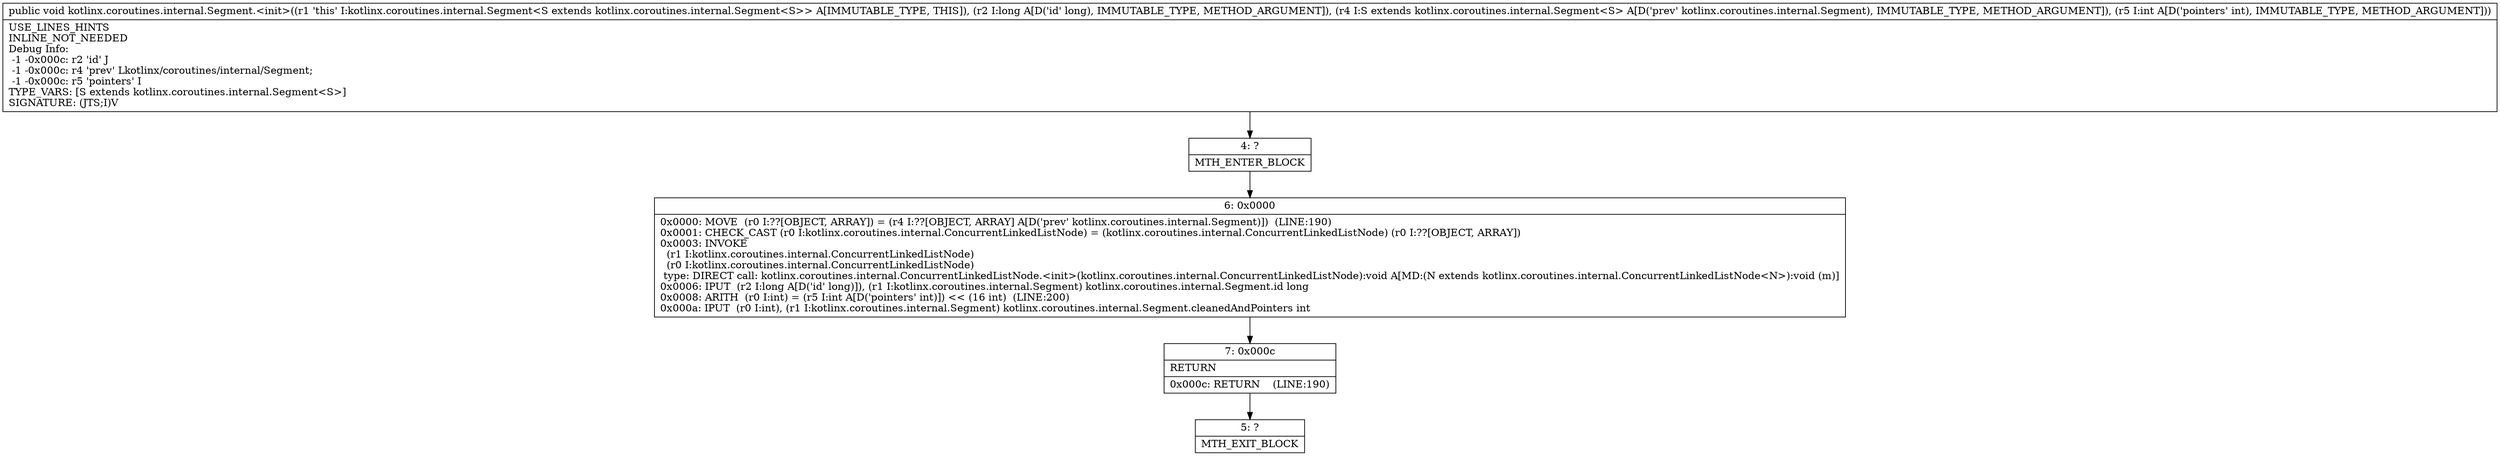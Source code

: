 digraph "CFG forkotlinx.coroutines.internal.Segment.\<init\>(JLkotlinx\/coroutines\/internal\/Segment;I)V" {
Node_4 [shape=record,label="{4\:\ ?|MTH_ENTER_BLOCK\l}"];
Node_6 [shape=record,label="{6\:\ 0x0000|0x0000: MOVE  (r0 I:??[OBJECT, ARRAY]) = (r4 I:??[OBJECT, ARRAY] A[D('prev' kotlinx.coroutines.internal.Segment)])  (LINE:190)\l0x0001: CHECK_CAST (r0 I:kotlinx.coroutines.internal.ConcurrentLinkedListNode) = (kotlinx.coroutines.internal.ConcurrentLinkedListNode) (r0 I:??[OBJECT, ARRAY]) \l0x0003: INVOKE  \l  (r1 I:kotlinx.coroutines.internal.ConcurrentLinkedListNode)\l  (r0 I:kotlinx.coroutines.internal.ConcurrentLinkedListNode)\l type: DIRECT call: kotlinx.coroutines.internal.ConcurrentLinkedListNode.\<init\>(kotlinx.coroutines.internal.ConcurrentLinkedListNode):void A[MD:(N extends kotlinx.coroutines.internal.ConcurrentLinkedListNode\<N\>):void (m)]\l0x0006: IPUT  (r2 I:long A[D('id' long)]), (r1 I:kotlinx.coroutines.internal.Segment) kotlinx.coroutines.internal.Segment.id long \l0x0008: ARITH  (r0 I:int) = (r5 I:int A[D('pointers' int)]) \<\< (16 int)  (LINE:200)\l0x000a: IPUT  (r0 I:int), (r1 I:kotlinx.coroutines.internal.Segment) kotlinx.coroutines.internal.Segment.cleanedAndPointers int \l}"];
Node_7 [shape=record,label="{7\:\ 0x000c|RETURN\l|0x000c: RETURN    (LINE:190)\l}"];
Node_5 [shape=record,label="{5\:\ ?|MTH_EXIT_BLOCK\l}"];
MethodNode[shape=record,label="{public void kotlinx.coroutines.internal.Segment.\<init\>((r1 'this' I:kotlinx.coroutines.internal.Segment\<S extends kotlinx.coroutines.internal.Segment\<S\>\> A[IMMUTABLE_TYPE, THIS]), (r2 I:long A[D('id' long), IMMUTABLE_TYPE, METHOD_ARGUMENT]), (r4 I:S extends kotlinx.coroutines.internal.Segment\<S\> A[D('prev' kotlinx.coroutines.internal.Segment), IMMUTABLE_TYPE, METHOD_ARGUMENT]), (r5 I:int A[D('pointers' int), IMMUTABLE_TYPE, METHOD_ARGUMENT]))  | USE_LINES_HINTS\lINLINE_NOT_NEEDED\lDebug Info:\l  \-1 \-0x000c: r2 'id' J\l  \-1 \-0x000c: r4 'prev' Lkotlinx\/coroutines\/internal\/Segment;\l  \-1 \-0x000c: r5 'pointers' I\lTYPE_VARS: [S extends kotlinx.coroutines.internal.Segment\<S\>]\lSIGNATURE: (JTS;I)V\l}"];
MethodNode -> Node_4;Node_4 -> Node_6;
Node_6 -> Node_7;
Node_7 -> Node_5;
}

